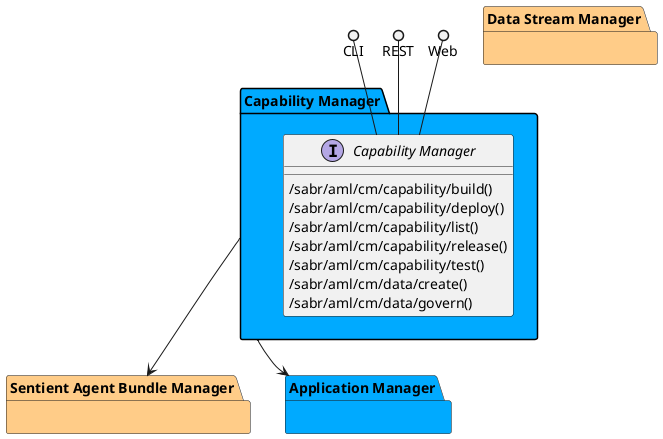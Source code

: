 @startuml


package "Sentient Agent Bundle Manager" #ffcc88 {

}

package "Application Manager" #00aaff {

}

package "Data Stream Manager" #ffcc88 {

}

package "Capability Manager" #00aaff {

}


package "Capability Manager" #00aaff {

    interface "Capability Manager" as i {
            /sabr/aml/cm/capability/build()
            /sabr/aml/cm/capability/deploy()
            /sabr/aml/cm/capability/list()
            /sabr/aml/cm/capability/release()
            /sabr/aml/cm/capability/test()
            /sabr/aml/cm/data/create()
            /sabr/aml/cm/data/govern()
    
    }
}

CLI ()-- i
REST ()-- i
Web ()-- i

package "Capability Manager" #00aaff {


}


    "Capability Manager" --> "Sentient Agent Bundle Manager"

    "Capability Manager" --> "Application Manager"


@enduml
